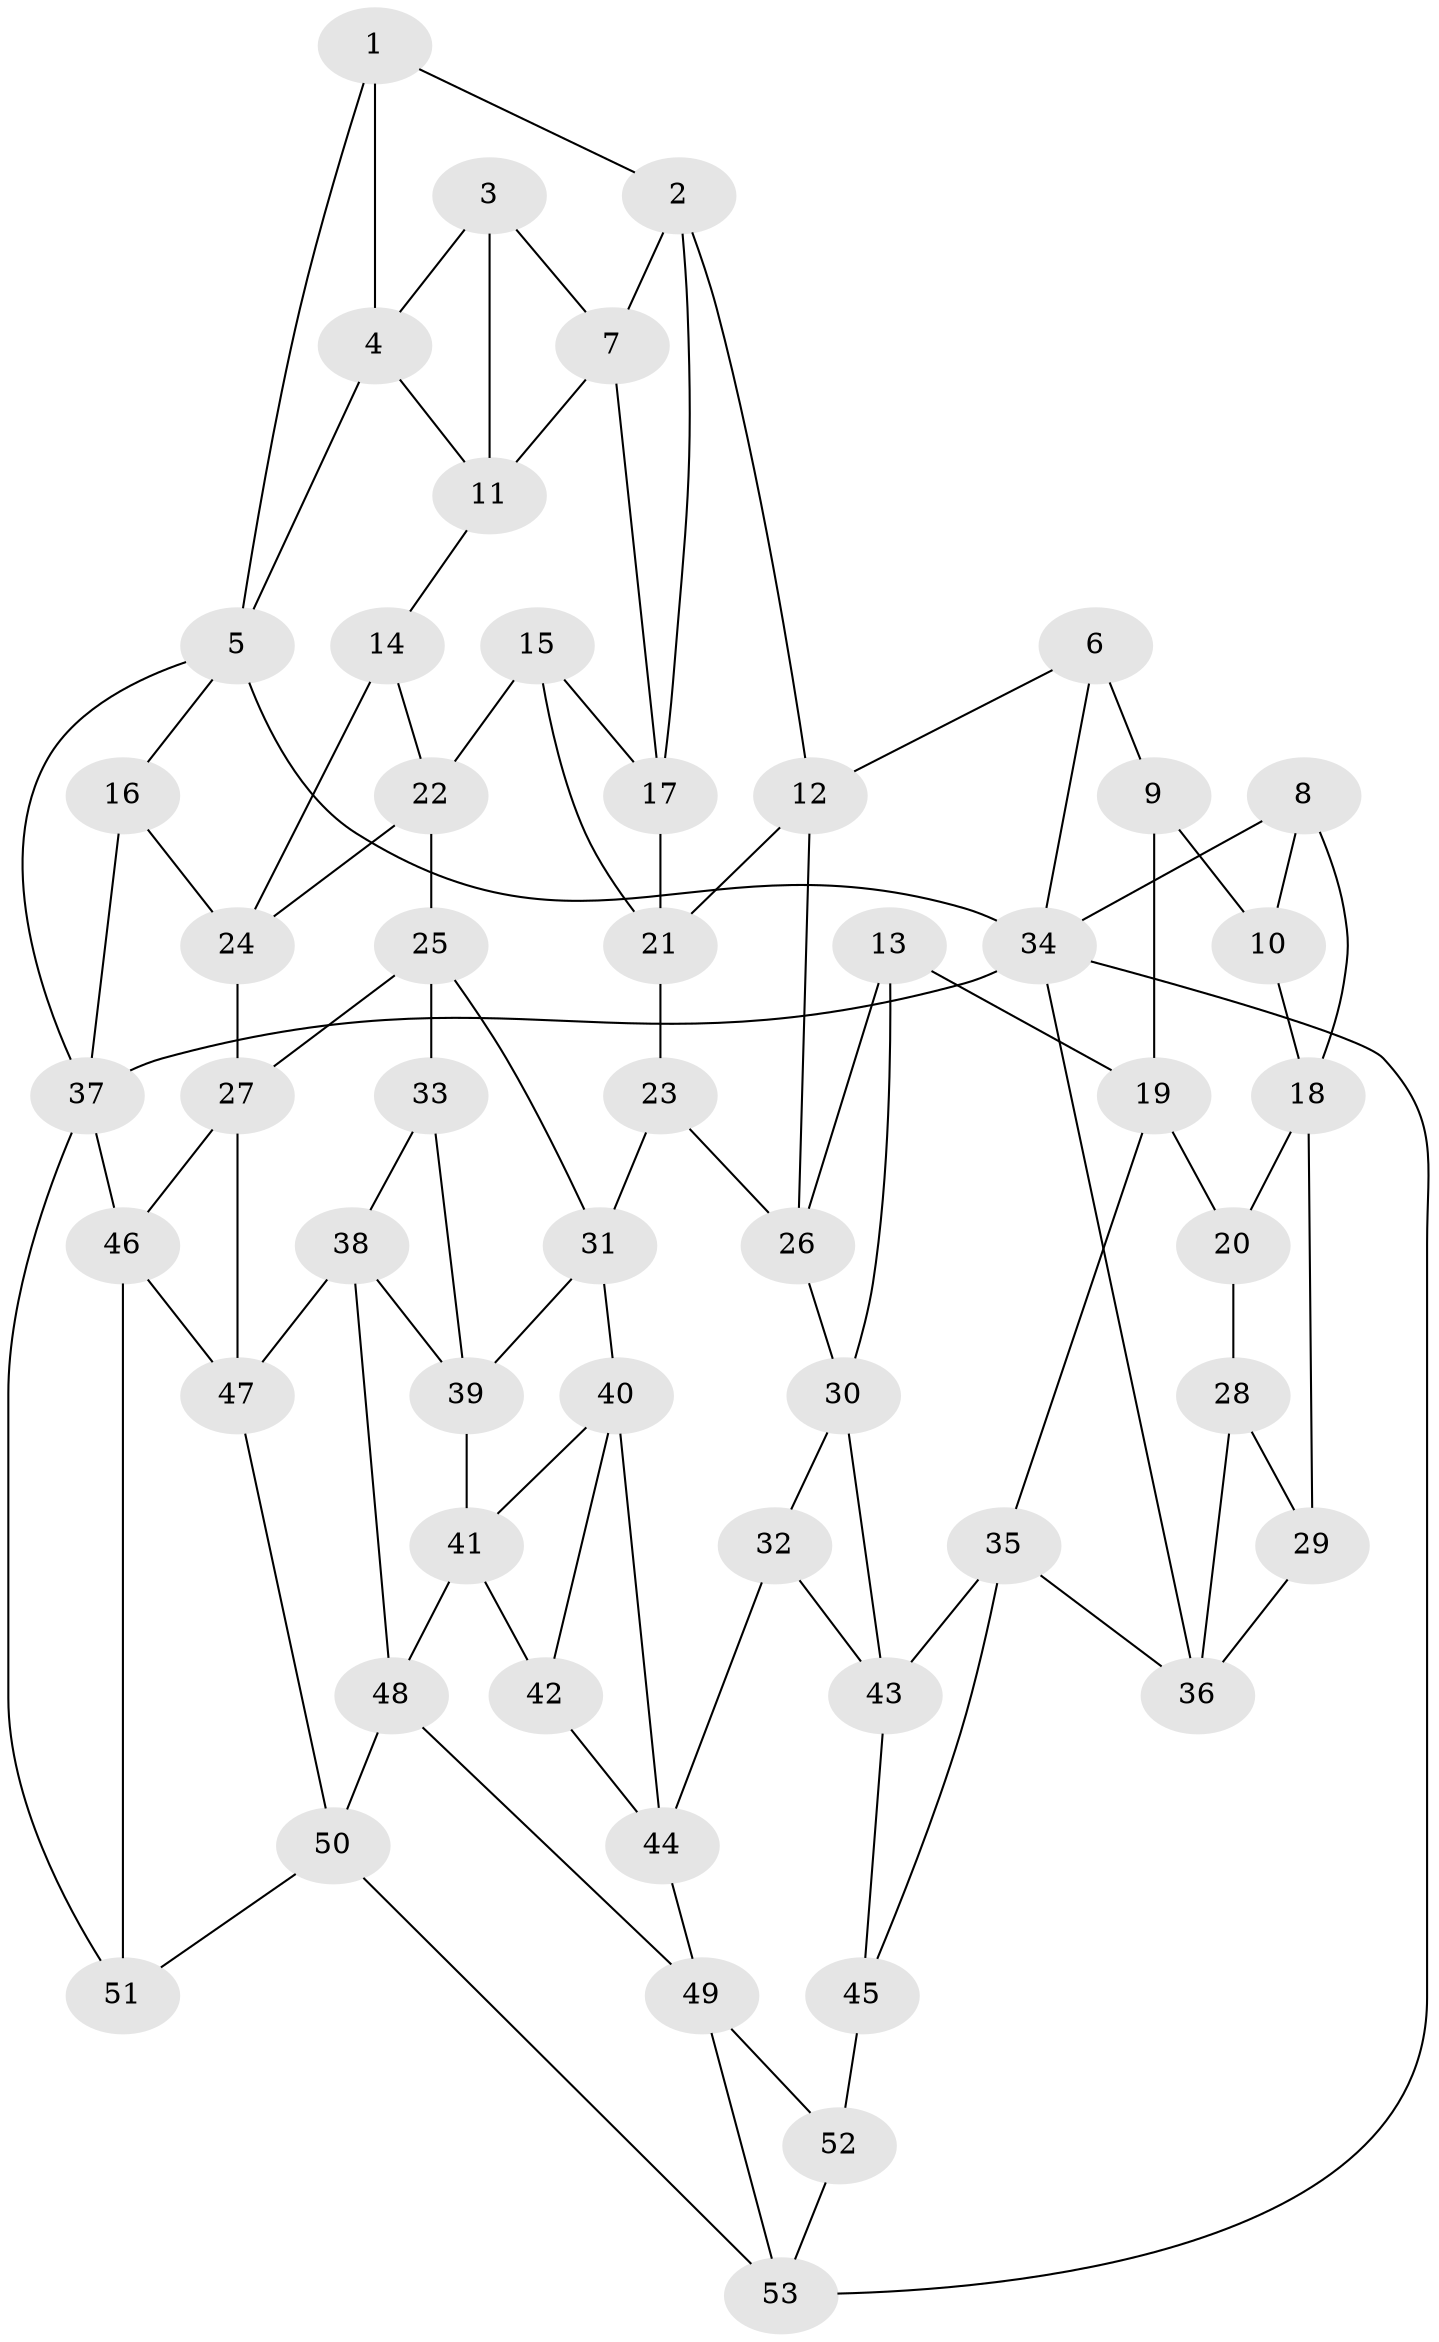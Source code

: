 // original degree distribution, {3: 0.02830188679245283, 4: 0.2358490566037736, 6: 0.2358490566037736, 5: 0.5}
// Generated by graph-tools (version 1.1) at 2025/03/03/09/25 03:03:28]
// undirected, 53 vertices, 98 edges
graph export_dot {
graph [start="1"]
  node [color=gray90,style=filled];
  1;
  2;
  3;
  4;
  5;
  6;
  7;
  8;
  9;
  10;
  11;
  12;
  13;
  14;
  15;
  16;
  17;
  18;
  19;
  20;
  21;
  22;
  23;
  24;
  25;
  26;
  27;
  28;
  29;
  30;
  31;
  32;
  33;
  34;
  35;
  36;
  37;
  38;
  39;
  40;
  41;
  42;
  43;
  44;
  45;
  46;
  47;
  48;
  49;
  50;
  51;
  52;
  53;
  1 -- 2 [weight=1.0];
  1 -- 4 [weight=1.0];
  1 -- 5 [weight=1.0];
  2 -- 7 [weight=1.0];
  2 -- 12 [weight=1.0];
  2 -- 17 [weight=1.0];
  3 -- 4 [weight=1.0];
  3 -- 7 [weight=1.0];
  3 -- 11 [weight=1.0];
  4 -- 5 [weight=1.0];
  4 -- 11 [weight=1.0];
  5 -- 16 [weight=1.0];
  5 -- 34 [weight=1.0];
  5 -- 37 [weight=1.0];
  6 -- 9 [weight=2.0];
  6 -- 12 [weight=1.0];
  6 -- 34 [weight=1.0];
  7 -- 11 [weight=1.0];
  7 -- 17 [weight=1.0];
  8 -- 10 [weight=1.0];
  8 -- 18 [weight=1.0];
  8 -- 34 [weight=1.0];
  9 -- 10 [weight=1.0];
  9 -- 19 [weight=1.0];
  10 -- 18 [weight=1.0];
  11 -- 14 [weight=1.0];
  12 -- 21 [weight=1.0];
  12 -- 26 [weight=1.0];
  13 -- 19 [weight=1.0];
  13 -- 26 [weight=1.0];
  13 -- 30 [weight=1.0];
  14 -- 22 [weight=1.0];
  14 -- 24 [weight=1.0];
  15 -- 17 [weight=1.0];
  15 -- 21 [weight=1.0];
  15 -- 22 [weight=1.0];
  16 -- 24 [weight=1.0];
  16 -- 37 [weight=1.0];
  17 -- 21 [weight=1.0];
  18 -- 20 [weight=1.0];
  18 -- 29 [weight=1.0];
  19 -- 20 [weight=1.0];
  19 -- 35 [weight=1.0];
  20 -- 28 [weight=1.0];
  21 -- 23 [weight=1.0];
  22 -- 24 [weight=1.0];
  22 -- 25 [weight=1.0];
  23 -- 26 [weight=1.0];
  23 -- 31 [weight=1.0];
  24 -- 27 [weight=1.0];
  25 -- 27 [weight=1.0];
  25 -- 31 [weight=1.0];
  25 -- 33 [weight=1.0];
  26 -- 30 [weight=1.0];
  27 -- 46 [weight=1.0];
  27 -- 47 [weight=1.0];
  28 -- 29 [weight=1.0];
  28 -- 36 [weight=2.0];
  29 -- 36 [weight=1.0];
  30 -- 32 [weight=1.0];
  30 -- 43 [weight=1.0];
  31 -- 39 [weight=1.0];
  31 -- 40 [weight=1.0];
  32 -- 43 [weight=1.0];
  32 -- 44 [weight=1.0];
  33 -- 38 [weight=1.0];
  33 -- 39 [weight=1.0];
  34 -- 36 [weight=1.0];
  34 -- 37 [weight=1.0];
  34 -- 53 [weight=1.0];
  35 -- 36 [weight=1.0];
  35 -- 43 [weight=1.0];
  35 -- 45 [weight=1.0];
  37 -- 46 [weight=1.0];
  37 -- 51 [weight=1.0];
  38 -- 39 [weight=1.0];
  38 -- 47 [weight=1.0];
  38 -- 48 [weight=1.0];
  39 -- 41 [weight=1.0];
  40 -- 41 [weight=1.0];
  40 -- 42 [weight=1.0];
  40 -- 44 [weight=1.0];
  41 -- 42 [weight=1.0];
  41 -- 48 [weight=1.0];
  42 -- 44 [weight=1.0];
  43 -- 45 [weight=1.0];
  44 -- 49 [weight=1.0];
  45 -- 52 [weight=2.0];
  46 -- 47 [weight=1.0];
  46 -- 51 [weight=1.0];
  47 -- 50 [weight=1.0];
  48 -- 49 [weight=1.0];
  48 -- 50 [weight=1.0];
  49 -- 52 [weight=1.0];
  49 -- 53 [weight=1.0];
  50 -- 51 [weight=1.0];
  50 -- 53 [weight=1.0];
  52 -- 53 [weight=1.0];
}
